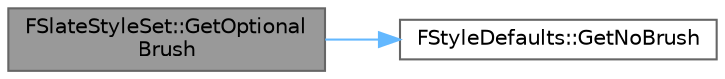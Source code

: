 digraph "FSlateStyleSet::GetOptionalBrush"
{
 // INTERACTIVE_SVG=YES
 // LATEX_PDF_SIZE
  bgcolor="transparent";
  edge [fontname=Helvetica,fontsize=10,labelfontname=Helvetica,labelfontsize=10];
  node [fontname=Helvetica,fontsize=10,shape=box,height=0.2,width=0.4];
  rankdir="LR";
  Node1 [id="Node000001",label="FSlateStyleSet::GetOptional\lBrush",height=0.2,width=0.4,color="gray40", fillcolor="grey60", style="filled", fontcolor="black",tooltip="Just like GetBrush, but returns DefaultBrush instead of the \"missing brush\" image when the resource i..."];
  Node1 -> Node2 [id="edge1_Node000001_Node000002",color="steelblue1",style="solid",tooltip=" "];
  Node2 [id="Node000002",label="FStyleDefaults::GetNoBrush",height=0.2,width=0.4,color="grey40", fillcolor="white", style="filled",URL="$de/d47/classFStyleDefaults.html#a60cbafb96d1fcf0b4976d4a94259aa9c",tooltip=" "];
}

